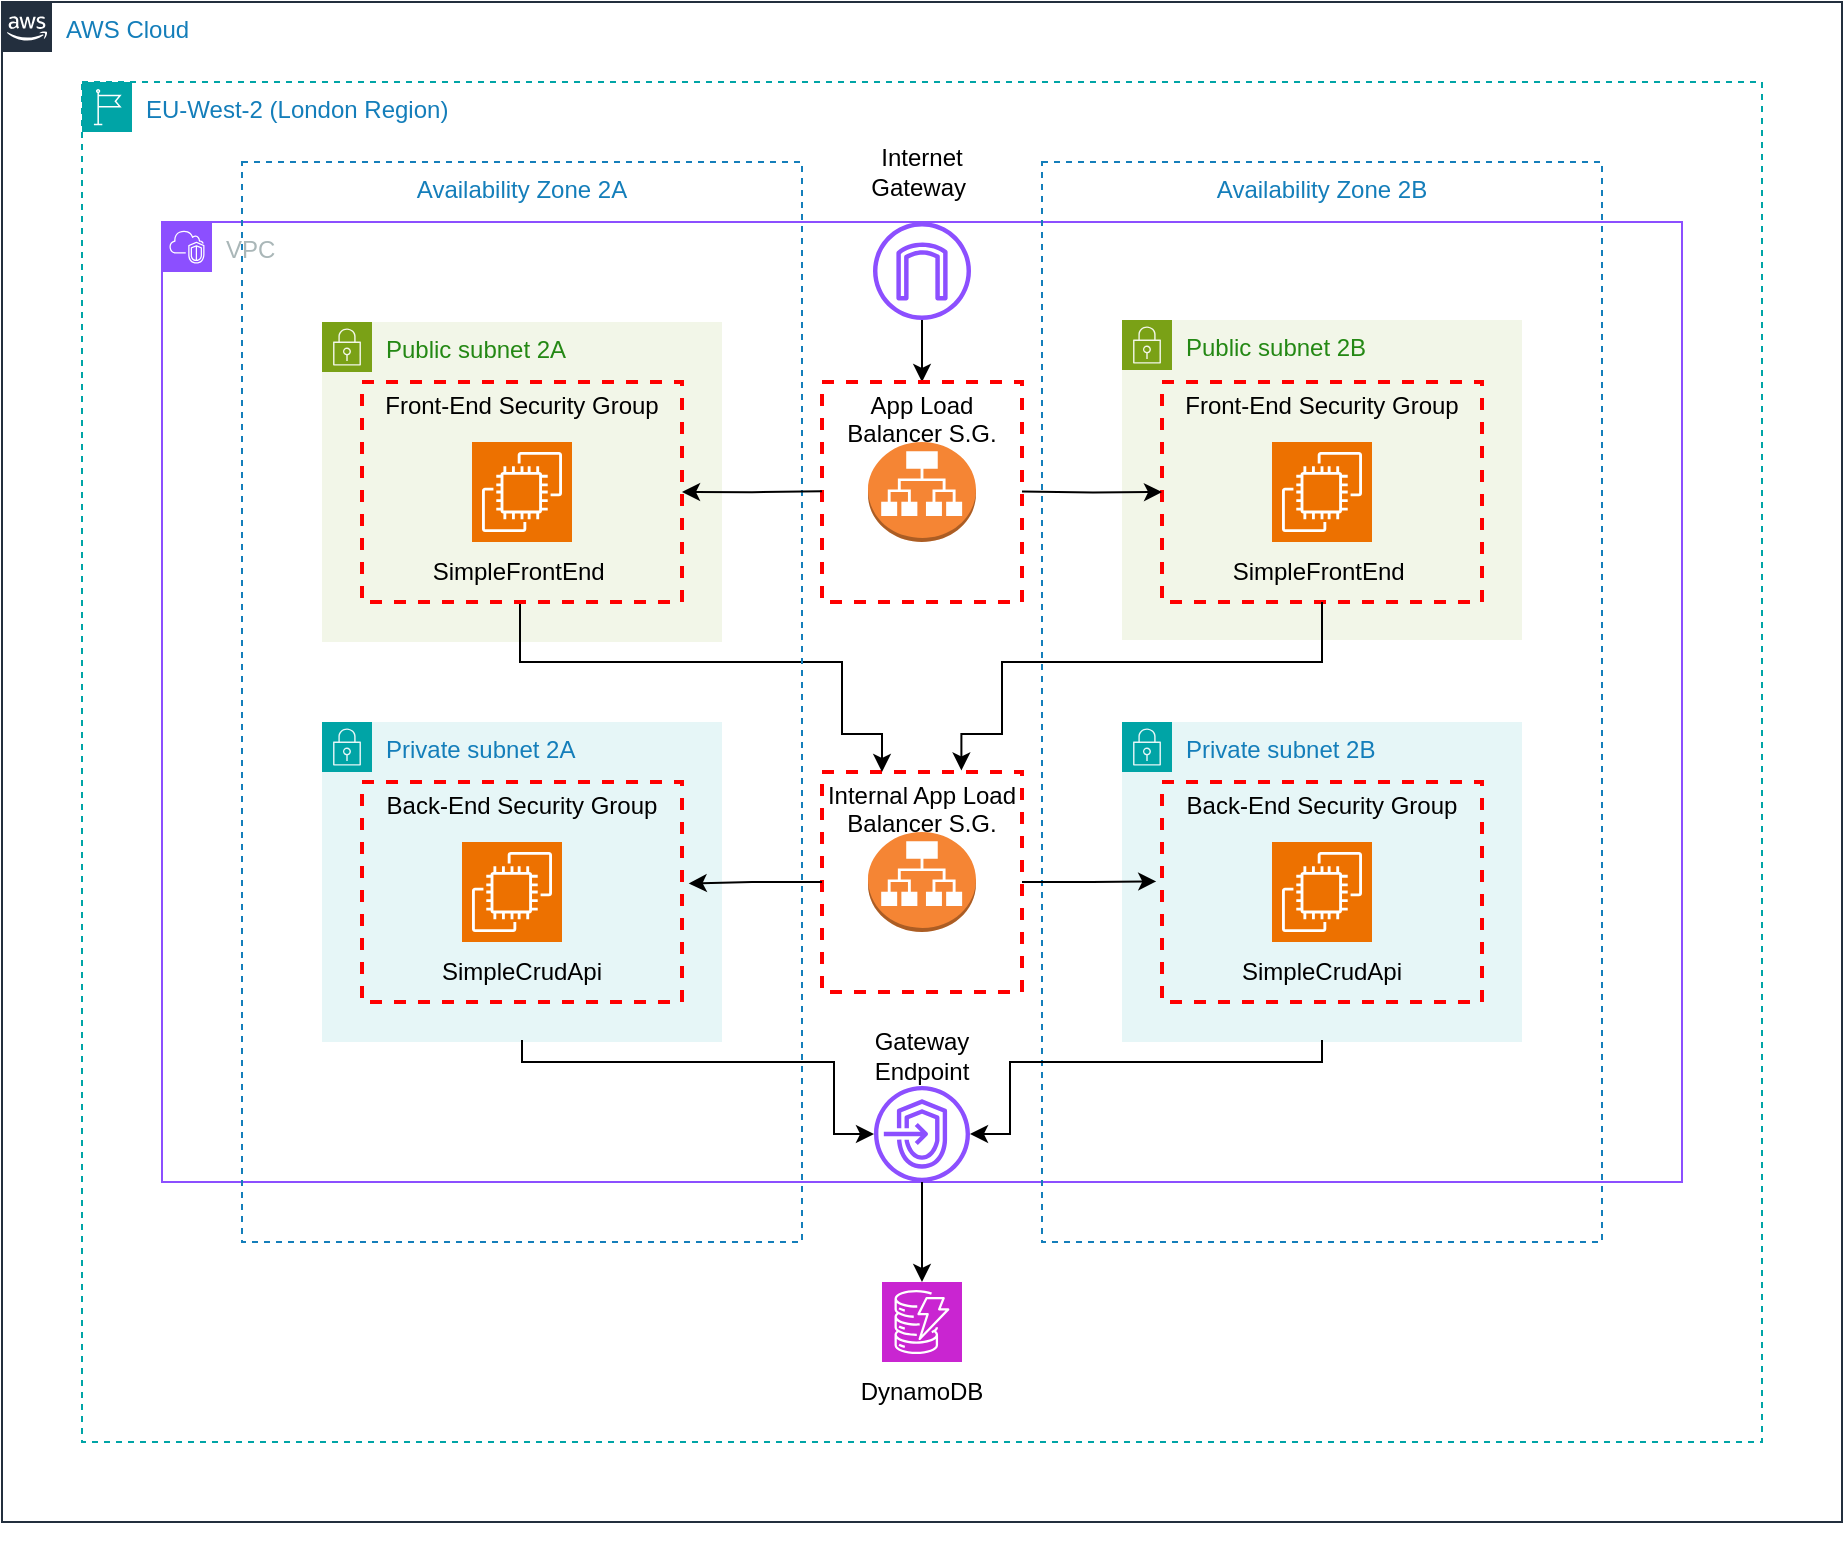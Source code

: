 <mxfile version="24.7.4">
  <diagram id="Ht1M8jgEwFfnCIfOTk4-" name="Page-1">
    <mxGraphModel dx="1588" dy="824" grid="1" gridSize="10" guides="1" tooltips="1" connect="0" arrows="1" fold="1" page="1" pageScale="1" pageWidth="1169" pageHeight="827" math="0" shadow="0">
      <root>
        <mxCell id="0" />
        <mxCell id="1" parent="0" />
        <mxCell id="bFJEvApRfuLX7Vfg4A0i-10" value="Public subnet 2A" style="points=[[0,0],[0.25,0],[0.5,0],[0.75,0],[1,0],[1,0.25],[1,0.5],[1,0.75],[1,1],[0.75,1],[0.5,1],[0.25,1],[0,1],[0,0.75],[0,0.5],[0,0.25]];outlineConnect=0;gradientColor=none;html=1;whiteSpace=wrap;fontSize=12;fontStyle=0;container=1;pointerEvents=0;collapsible=0;recursiveResize=0;shape=mxgraph.aws4.group;grIcon=mxgraph.aws4.group_security_group;grStroke=0;strokeColor=#7AA116;fillColor=#F2F6E8;verticalAlign=top;align=left;spacingLeft=30;fontColor=#248814;dashed=0;" parent="1" vertex="1">
          <mxGeometry x="280" y="201" width="200" height="160" as="geometry" />
        </mxCell>
        <mxCell id="UEzPUAAOIrF-is8g5C7q-74" value="&lt;font color=&quot;#147eba&quot;&gt;AWS Cloud&lt;/font&gt;" style="points=[[0,0],[0.25,0],[0.5,0],[0.75,0],[1,0],[1,0.25],[1,0.5],[1,0.75],[1,1],[0.75,1],[0.5,1],[0.25,1],[0,1],[0,0.75],[0,0.5],[0,0.25]];outlineConnect=0;gradientColor=none;html=1;whiteSpace=wrap;fontSize=12;fontStyle=0;shape=mxgraph.aws4.group;grIcon=mxgraph.aws4.group_aws_cloud_alt;strokeColor=#232F3E;fillColor=none;verticalAlign=top;align=left;spacingLeft=30;fontColor=#232F3E;dashed=0;labelBackgroundColor=#ffffff;container=1;pointerEvents=0;collapsible=0;recursiveResize=0;" parent="1" vertex="1">
          <mxGeometry x="120" y="41" width="920" height="760" as="geometry" />
        </mxCell>
        <mxCell id="bFJEvApRfuLX7Vfg4A0i-1" value="EU-West-2 (London Region)" style="points=[[0,0],[0.25,0],[0.5,0],[0.75,0],[1,0],[1,0.25],[1,0.5],[1,0.75],[1,1],[0.75,1],[0.5,1],[0.25,1],[0,1],[0,0.75],[0,0.5],[0,0.25]];outlineConnect=0;gradientColor=none;html=1;whiteSpace=wrap;fontSize=12;fontStyle=0;container=1;pointerEvents=0;collapsible=0;recursiveResize=0;shape=mxgraph.aws4.group;grIcon=mxgraph.aws4.group_region;strokeColor=#00A4A6;fillColor=none;verticalAlign=top;align=left;spacingLeft=30;fontColor=#147EBA;dashed=1;" parent="1" vertex="1">
          <mxGeometry x="160" y="81" width="840" height="680" as="geometry" />
        </mxCell>
        <mxCell id="bFJEvApRfuLX7Vfg4A0i-7" value="VPC" style="points=[[0,0],[0.25,0],[0.5,0],[0.75,0],[1,0],[1,0.25],[1,0.5],[1,0.75],[1,1],[0.75,1],[0.5,1],[0.25,1],[0,1],[0,0.75],[0,0.5],[0,0.25]];outlineConnect=0;gradientColor=none;html=1;whiteSpace=wrap;fontSize=12;fontStyle=0;container=1;pointerEvents=0;collapsible=0;recursiveResize=0;shape=mxgraph.aws4.group;grIcon=mxgraph.aws4.group_vpc2;strokeColor=#8C4FFF;fillColor=none;verticalAlign=top;align=left;spacingLeft=30;fontColor=#AAB7B8;dashed=0;" parent="bFJEvApRfuLX7Vfg4A0i-1" vertex="1">
          <mxGeometry x="40" y="70" width="760" height="480" as="geometry" />
        </mxCell>
        <mxCell id="bFJEvApRfuLX7Vfg4A0i-14" value="Availability Zone 2B" style="fillColor=none;strokeColor=#147EBA;dashed=1;verticalAlign=top;fontStyle=0;fontColor=#147EBA;whiteSpace=wrap;html=1;" parent="bFJEvApRfuLX7Vfg4A0i-7" vertex="1">
          <mxGeometry x="440" y="-30" width="280" height="540" as="geometry" />
        </mxCell>
        <mxCell id="bFJEvApRfuLX7Vfg4A0i-15" value="Public subnet 2B" style="points=[[0,0],[0.25,0],[0.5,0],[0.75,0],[1,0],[1,0.25],[1,0.5],[1,0.75],[1,1],[0.75,1],[0.5,1],[0.25,1],[0,1],[0,0.75],[0,0.5],[0,0.25]];outlineConnect=0;gradientColor=none;html=1;whiteSpace=wrap;fontSize=12;fontStyle=0;container=1;pointerEvents=0;collapsible=0;recursiveResize=0;shape=mxgraph.aws4.group;grIcon=mxgraph.aws4.group_security_group;grStroke=0;strokeColor=#7AA116;fillColor=#F2F6E8;verticalAlign=top;align=left;spacingLeft=30;fontColor=#248814;dashed=0;" parent="bFJEvApRfuLX7Vfg4A0i-7" vertex="1">
          <mxGeometry x="480" y="49" width="200" height="160" as="geometry" />
        </mxCell>
        <mxCell id="bFJEvApRfuLX7Vfg4A0i-39" value="Front-End Security Group" style="fontStyle=0;verticalAlign=top;align=center;spacingTop=-2;fillColor=none;rounded=0;whiteSpace=wrap;html=1;strokeColor=#FF0000;strokeWidth=2;dashed=1;container=1;collapsible=0;expand=0;recursiveResize=0;" parent="bFJEvApRfuLX7Vfg4A0i-15" vertex="1">
          <mxGeometry x="20" y="31" width="160" height="110" as="geometry" />
        </mxCell>
        <mxCell id="bFJEvApRfuLX7Vfg4A0i-50" value="" style="sketch=0;points=[[0,0,0],[0.25,0,0],[0.5,0,0],[0.75,0,0],[1,0,0],[0,1,0],[0.25,1,0],[0.5,1,0],[0.75,1,0],[1,1,0],[0,0.25,0],[0,0.5,0],[0,0.75,0],[1,0.25,0],[1,0.5,0],[1,0.75,0]];outlineConnect=0;fontColor=#232F3E;fillColor=#ED7100;strokeColor=#ffffff;dashed=0;verticalLabelPosition=bottom;verticalAlign=top;align=center;html=1;fontSize=12;fontStyle=0;aspect=fixed;shape=mxgraph.aws4.resourceIcon;resIcon=mxgraph.aws4.ec2;" parent="bFJEvApRfuLX7Vfg4A0i-39" vertex="1">
          <mxGeometry x="55" y="30" width="50" height="50" as="geometry" />
        </mxCell>
        <mxCell id="86LP6nbnS14rUYe7RWbr-28" value="&lt;div&gt;&lt;span style=&quot;background-color: initial;&quot;&gt;SimpleFrontEnd&amp;nbsp;&lt;/span&gt;&lt;br&gt;&lt;/div&gt;" style="text;html=1;align=center;verticalAlign=middle;whiteSpace=wrap;rounded=0;" parent="bFJEvApRfuLX7Vfg4A0i-39" vertex="1">
          <mxGeometry x="50" y="80" width="60" height="30" as="geometry" />
        </mxCell>
        <mxCell id="bFJEvApRfuLX7Vfg4A0i-16" value="Private subnet 2B" style="points=[[0,0],[0.25,0],[0.5,0],[0.75,0],[1,0],[1,0.25],[1,0.5],[1,0.75],[1,1],[0.75,1],[0.5,1],[0.25,1],[0,1],[0,0.75],[0,0.5],[0,0.25]];outlineConnect=0;gradientColor=none;html=1;whiteSpace=wrap;fontSize=12;fontStyle=0;container=1;pointerEvents=0;collapsible=0;recursiveResize=0;shape=mxgraph.aws4.group;grIcon=mxgraph.aws4.group_security_group;grStroke=0;strokeColor=#00A4A6;fillColor=#E6F6F7;verticalAlign=top;align=left;spacingLeft=30;fontColor=#147EBA;dashed=0;" parent="bFJEvApRfuLX7Vfg4A0i-7" vertex="1">
          <mxGeometry x="480" y="250" width="200" height="160" as="geometry" />
        </mxCell>
        <mxCell id="bFJEvApRfuLX7Vfg4A0i-40" value="Back-End Security Group" style="fontStyle=0;verticalAlign=top;align=center;spacingTop=-2;fillColor=none;rounded=0;whiteSpace=wrap;html=1;strokeColor=#FF0000;strokeWidth=2;dashed=1;container=1;collapsible=0;expand=0;recursiveResize=0;" parent="bFJEvApRfuLX7Vfg4A0i-16" vertex="1">
          <mxGeometry x="20" y="30" width="160" height="110" as="geometry" />
        </mxCell>
        <mxCell id="bFJEvApRfuLX7Vfg4A0i-51" value="" style="sketch=0;points=[[0,0,0],[0.25,0,0],[0.5,0,0],[0.75,0,0],[1,0,0],[0,1,0],[0.25,1,0],[0.5,1,0],[0.75,1,0],[1,1,0],[0,0.25,0],[0,0.5,0],[0,0.75,0],[1,0.25,0],[1,0.5,0],[1,0.75,0]];outlineConnect=0;fontColor=#232F3E;fillColor=#ED7100;strokeColor=#ffffff;dashed=0;verticalLabelPosition=bottom;verticalAlign=top;align=center;html=1;fontSize=12;fontStyle=0;aspect=fixed;shape=mxgraph.aws4.resourceIcon;resIcon=mxgraph.aws4.ec2;" parent="bFJEvApRfuLX7Vfg4A0i-40" vertex="1">
          <mxGeometry x="55" y="30" width="50" height="50" as="geometry" />
        </mxCell>
        <mxCell id="86LP6nbnS14rUYe7RWbr-30" value="&lt;div&gt;&lt;span style=&quot;background-color: initial;&quot;&gt;SimpleCrudApi&lt;/span&gt;&lt;br&gt;&lt;/div&gt;" style="text;html=1;align=center;verticalAlign=middle;whiteSpace=wrap;rounded=0;" parent="bFJEvApRfuLX7Vfg4A0i-40" vertex="1">
          <mxGeometry x="50" y="80" width="60" height="30" as="geometry" />
        </mxCell>
        <mxCell id="bFJEvApRfuLX7Vfg4A0i-18" value="" style="sketch=0;outlineConnect=0;fontColor=#232F3E;gradientColor=none;fillColor=#8C4FFF;strokeColor=none;dashed=0;verticalLabelPosition=bottom;verticalAlign=top;align=center;html=1;fontSize=12;fontStyle=0;aspect=fixed;pointerEvents=1;shape=mxgraph.aws4.endpoints;" parent="bFJEvApRfuLX7Vfg4A0i-7" vertex="1">
          <mxGeometry x="356" y="432" width="48" height="48" as="geometry" />
        </mxCell>
        <mxCell id="86LP6nbnS14rUYe7RWbr-1" value="" style="edgeStyle=orthogonalEdgeStyle;rounded=0;orthogonalLoop=1;jettySize=auto;html=1;entryX=0.5;entryY=0;entryDx=0;entryDy=0;" parent="bFJEvApRfuLX7Vfg4A0i-7" source="bFJEvApRfuLX7Vfg4A0i-22" target="bFJEvApRfuLX7Vfg4A0i-41" edge="1">
          <mxGeometry relative="1" as="geometry">
            <Array as="points" />
          </mxGeometry>
        </mxCell>
        <mxCell id="bFJEvApRfuLX7Vfg4A0i-22" value="" style="sketch=0;outlineConnect=0;fontColor=#232F3E;gradientColor=none;fillColor=#8C4FFF;strokeColor=none;dashed=0;verticalLabelPosition=bottom;verticalAlign=top;align=center;html=1;fontSize=12;fontStyle=0;aspect=fixed;pointerEvents=1;shape=mxgraph.aws4.internet_gateway;" parent="bFJEvApRfuLX7Vfg4A0i-7" vertex="1">
          <mxGeometry x="355.5" width="49" height="49" as="geometry" />
        </mxCell>
        <mxCell id="bFJEvApRfuLX7Vfg4A0i-41" value="App Load Balancer S.G." style="fontStyle=0;verticalAlign=top;align=center;spacingTop=-2;fillColor=none;rounded=0;whiteSpace=wrap;html=1;strokeColor=#FF0000;strokeWidth=2;dashed=1;container=1;collapsible=0;expand=0;recursiveResize=0;" parent="bFJEvApRfuLX7Vfg4A0i-7" vertex="1">
          <mxGeometry x="330" y="80" width="100" height="110" as="geometry" />
        </mxCell>
        <mxCell id="bFJEvApRfuLX7Vfg4A0i-42" value="" style="outlineConnect=0;dashed=0;verticalLabelPosition=bottom;verticalAlign=top;align=center;html=1;shape=mxgraph.aws3.application_load_balancer;fillColor=#F58534;gradientColor=none;" parent="bFJEvApRfuLX7Vfg4A0i-41" vertex="1">
          <mxGeometry x="23" y="30" width="54" height="50" as="geometry" />
        </mxCell>
        <mxCell id="86LP6nbnS14rUYe7RWbr-4" value="" style="edgeStyle=orthogonalEdgeStyle;rounded=0;orthogonalLoop=1;jettySize=auto;html=1;entryX=-0.018;entryY=0.452;entryDx=0;entryDy=0;entryPerimeter=0;" parent="bFJEvApRfuLX7Vfg4A0i-7" source="bFJEvApRfuLX7Vfg4A0i-44" target="bFJEvApRfuLX7Vfg4A0i-40" edge="1">
          <mxGeometry relative="1" as="geometry" />
        </mxCell>
        <mxCell id="bFJEvApRfuLX7Vfg4A0i-44" value="Internal App Load Balancer S.G." style="fontStyle=0;verticalAlign=top;align=center;spacingTop=-2;fillColor=none;rounded=0;whiteSpace=wrap;html=1;strokeColor=#FF0000;strokeWidth=2;dashed=1;container=1;collapsible=0;expand=0;recursiveResize=0;" parent="bFJEvApRfuLX7Vfg4A0i-7" vertex="1">
          <mxGeometry x="330" y="275" width="100" height="110" as="geometry" />
        </mxCell>
        <mxCell id="bFJEvApRfuLX7Vfg4A0i-45" value="" style="outlineConnect=0;dashed=0;verticalLabelPosition=bottom;verticalAlign=top;align=center;html=1;shape=mxgraph.aws3.application_load_balancer;fillColor=#F58534;gradientColor=none;" parent="bFJEvApRfuLX7Vfg4A0i-44" vertex="1">
          <mxGeometry x="23" y="30" width="54" height="50" as="geometry" />
        </mxCell>
        <mxCell id="86LP6nbnS14rUYe7RWbr-9" value="" style="edgeStyle=orthogonalEdgeStyle;rounded=0;orthogonalLoop=1;jettySize=auto;html=1;entryX=0;entryY=0.5;entryDx=0;entryDy=0;" parent="bFJEvApRfuLX7Vfg4A0i-7" target="bFJEvApRfuLX7Vfg4A0i-39" edge="1">
          <mxGeometry relative="1" as="geometry">
            <mxPoint x="430" y="134.8" as="sourcePoint" />
            <mxPoint x="480" y="134.8" as="targetPoint" />
          </mxGeometry>
        </mxCell>
        <mxCell id="86LP6nbnS14rUYe7RWbr-18" value="" style="edgeStyle=orthogonalEdgeStyle;rounded=0;orthogonalLoop=1;jettySize=auto;html=1;" parent="bFJEvApRfuLX7Vfg4A0i-7" target="bFJEvApRfuLX7Vfg4A0i-18" edge="1">
          <mxGeometry relative="1" as="geometry">
            <Array as="points">
              <mxPoint x="580" y="420" />
              <mxPoint x="424" y="420" />
              <mxPoint x="424" y="456" />
            </Array>
            <mxPoint x="580" y="409" as="sourcePoint" />
          </mxGeometry>
        </mxCell>
        <mxCell id="86LP6nbnS14rUYe7RWbr-21" value="" style="edgeStyle=orthogonalEdgeStyle;rounded=0;orthogonalLoop=1;jettySize=auto;html=1;exitX=0.5;exitY=1;exitDx=0;exitDy=0;entryX=0.697;entryY=-0.007;entryDx=0;entryDy=0;entryPerimeter=0;" parent="bFJEvApRfuLX7Vfg4A0i-7" target="bFJEvApRfuLX7Vfg4A0i-44" edge="1">
          <mxGeometry relative="1" as="geometry">
            <mxPoint x="580" y="190" as="sourcePoint" />
            <mxPoint x="400" y="270" as="targetPoint" />
            <Array as="points">
              <mxPoint x="580" y="220" />
              <mxPoint x="420" y="220" />
              <mxPoint x="420" y="256" />
              <mxPoint x="400" y="256" />
            </Array>
          </mxGeometry>
        </mxCell>
        <mxCell id="86LP6nbnS14rUYe7RWbr-24" value="Gateway Endpoint" style="text;html=1;align=center;verticalAlign=middle;whiteSpace=wrap;rounded=0;" parent="bFJEvApRfuLX7Vfg4A0i-7" vertex="1">
          <mxGeometry x="350" y="402" width="60" height="30" as="geometry" />
        </mxCell>
        <mxCell id="86LP6nbnS14rUYe7RWbr-23" value="" style="edgeStyle=orthogonalEdgeStyle;rounded=0;orthogonalLoop=1;jettySize=auto;html=1;exitX=0.5;exitY=1;exitDx=0;exitDy=0;" parent="bFJEvApRfuLX7Vfg4A0i-7" target="bFJEvApRfuLX7Vfg4A0i-44" edge="1">
          <mxGeometry relative="1" as="geometry">
            <mxPoint x="179" y="190" as="sourcePoint" />
            <mxPoint x="356" y="276" as="targetPoint" />
            <Array as="points">
              <mxPoint x="179" y="220" />
              <mxPoint x="340" y="220" />
              <mxPoint x="340" y="256" />
              <mxPoint x="360" y="256" />
            </Array>
          </mxGeometry>
        </mxCell>
        <mxCell id="bFJEvApRfuLX7Vfg4A0i-17" value="" style="sketch=0;points=[[0,0,0],[0.25,0,0],[0.5,0,0],[0.75,0,0],[1,0,0],[0,1,0],[0.25,1,0],[0.5,1,0],[0.75,1,0],[1,1,0],[0,0.25,0],[0,0.5,0],[0,0.75,0],[1,0.25,0],[1,0.5,0],[1,0.75,0]];outlineConnect=0;fontColor=#232F3E;fillColor=#C925D1;strokeColor=#ffffff;dashed=0;verticalLabelPosition=bottom;verticalAlign=top;align=center;html=1;fontSize=12;fontStyle=0;aspect=fixed;shape=mxgraph.aws4.resourceIcon;resIcon=mxgraph.aws4.dynamodb;" parent="bFJEvApRfuLX7Vfg4A0i-1" vertex="1">
          <mxGeometry x="400" y="600" width="40" height="40" as="geometry" />
        </mxCell>
        <mxCell id="86LP6nbnS14rUYe7RWbr-3" value="" style="edgeStyle=orthogonalEdgeStyle;rounded=0;orthogonalLoop=1;jettySize=auto;html=1;" parent="bFJEvApRfuLX7Vfg4A0i-1" source="bFJEvApRfuLX7Vfg4A0i-18" target="bFJEvApRfuLX7Vfg4A0i-17" edge="1">
          <mxGeometry relative="1" as="geometry" />
        </mxCell>
        <mxCell id="86LP6nbnS14rUYe7RWbr-25" value="&lt;div&gt;Internet&lt;/div&gt;Gateway&amp;nbsp;" style="text;html=1;align=center;verticalAlign=middle;whiteSpace=wrap;rounded=0;" parent="bFJEvApRfuLX7Vfg4A0i-1" vertex="1">
          <mxGeometry x="390" y="30" width="60" height="30" as="geometry" />
        </mxCell>
        <mxCell id="86LP6nbnS14rUYe7RWbr-26" value="DynamoDB&lt;div&gt;&lt;/div&gt;" style="text;html=1;align=center;verticalAlign=middle;whiteSpace=wrap;rounded=0;" parent="bFJEvApRfuLX7Vfg4A0i-1" vertex="1">
          <mxGeometry x="390" y="640" width="60" height="30" as="geometry" />
        </mxCell>
        <mxCell id="bFJEvApRfuLX7Vfg4A0i-2" style="edgeStyle=orthogonalEdgeStyle;rounded=0;orthogonalLoop=1;jettySize=auto;html=1;exitX=0.5;exitY=1;exitDx=0;exitDy=0;" parent="1" source="UEzPUAAOIrF-is8g5C7q-74" target="UEzPUAAOIrF-is8g5C7q-74" edge="1">
          <mxGeometry relative="1" as="geometry" />
        </mxCell>
        <mxCell id="bFJEvApRfuLX7Vfg4A0i-8" value="Availability Zone 2A" style="fillColor=none;strokeColor=#147EBA;dashed=1;verticalAlign=top;fontStyle=0;fontColor=#147EBA;whiteSpace=wrap;html=1;" parent="1" vertex="1">
          <mxGeometry x="240" y="121" width="280" height="540" as="geometry" />
        </mxCell>
        <mxCell id="bFJEvApRfuLX7Vfg4A0i-12" value="Private subnet 2A" style="points=[[0,0],[0.25,0],[0.5,0],[0.75,0],[1,0],[1,0.25],[1,0.5],[1,0.75],[1,1],[0.75,1],[0.5,1],[0.25,1],[0,1],[0,0.75],[0,0.5],[0,0.25]];outlineConnect=0;gradientColor=none;html=1;whiteSpace=wrap;fontSize=12;fontStyle=0;container=1;pointerEvents=0;collapsible=0;recursiveResize=0;shape=mxgraph.aws4.group;grIcon=mxgraph.aws4.group_security_group;grStroke=0;strokeColor=#00A4A6;fillColor=#E6F6F7;verticalAlign=top;align=left;spacingLeft=30;fontColor=#147EBA;dashed=0;" parent="1" vertex="1">
          <mxGeometry x="280" y="401" width="200" height="160" as="geometry" />
        </mxCell>
        <mxCell id="bFJEvApRfuLX7Vfg4A0i-38" value="Back-End Security Group" style="fontStyle=0;verticalAlign=top;align=center;spacingTop=-2;fillColor=none;rounded=0;whiteSpace=wrap;html=1;strokeColor=#FF0000;strokeWidth=2;dashed=1;container=1;collapsible=0;expand=0;recursiveResize=0;" parent="bFJEvApRfuLX7Vfg4A0i-12" vertex="1">
          <mxGeometry x="20" y="30" width="160" height="110" as="geometry" />
        </mxCell>
        <mxCell id="bFJEvApRfuLX7Vfg4A0i-49" value="" style="sketch=0;points=[[0,0,0],[0.25,0,0],[0.5,0,0],[0.75,0,0],[1,0,0],[0,1,0],[0.25,1,0],[0.5,1,0],[0.75,1,0],[1,1,0],[0,0.25,0],[0,0.5,0],[0,0.75,0],[1,0.25,0],[1,0.5,0],[1,0.75,0]];outlineConnect=0;fontColor=#232F3E;fillColor=#ED7100;strokeColor=#ffffff;dashed=0;verticalLabelPosition=bottom;verticalAlign=top;align=center;html=1;fontSize=12;fontStyle=0;aspect=fixed;shape=mxgraph.aws4.resourceIcon;resIcon=mxgraph.aws4.ec2;" parent="bFJEvApRfuLX7Vfg4A0i-38" vertex="1">
          <mxGeometry x="50" y="30" width="50" height="50" as="geometry" />
        </mxCell>
        <mxCell id="86LP6nbnS14rUYe7RWbr-29" value="&lt;div&gt;&lt;span style=&quot;background-color: initial;&quot;&gt;SimpleCrudApi&lt;/span&gt;&lt;br&gt;&lt;/div&gt;" style="text;html=1;align=center;verticalAlign=middle;whiteSpace=wrap;rounded=0;" parent="bFJEvApRfuLX7Vfg4A0i-38" vertex="1">
          <mxGeometry x="50" y="80" width="60" height="30" as="geometry" />
        </mxCell>
        <mxCell id="bFJEvApRfuLX7Vfg4A0i-37" value="Front-End Security Group" style="fontStyle=0;verticalAlign=top;align=center;spacingTop=-2;fillColor=none;rounded=0;whiteSpace=wrap;html=1;strokeColor=#FF0000;strokeWidth=2;dashed=1;container=1;collapsible=0;expand=0;recursiveResize=0;" parent="1" vertex="1">
          <mxGeometry x="300" y="231" width="160" height="110" as="geometry" />
        </mxCell>
        <mxCell id="bFJEvApRfuLX7Vfg4A0i-47" value="" style="sketch=0;points=[[0,0,0],[0.25,0,0],[0.5,0,0],[0.75,0,0],[1,0,0],[0,1,0],[0.25,1,0],[0.5,1,0],[0.75,1,0],[1,1,0],[0,0.25,0],[0,0.5,0],[0,0.75,0],[1,0.25,0],[1,0.5,0],[1,0.75,0]];outlineConnect=0;fontColor=#232F3E;fillColor=#ED7100;strokeColor=#ffffff;dashed=0;verticalLabelPosition=bottom;verticalAlign=top;align=center;html=1;fontSize=12;fontStyle=0;aspect=fixed;shape=mxgraph.aws4.resourceIcon;resIcon=mxgraph.aws4.ec2;" parent="bFJEvApRfuLX7Vfg4A0i-37" vertex="1">
          <mxGeometry x="55" y="30" width="50" height="50" as="geometry" />
        </mxCell>
        <mxCell id="86LP6nbnS14rUYe7RWbr-27" value="&lt;div&gt;&lt;span style=&quot;background-color: initial;&quot;&gt;SimpleFrontEnd&amp;nbsp;&lt;/span&gt;&lt;br&gt;&lt;/div&gt;" style="text;html=1;align=center;verticalAlign=middle;whiteSpace=wrap;rounded=0;" parent="bFJEvApRfuLX7Vfg4A0i-37" vertex="1">
          <mxGeometry x="50" y="80" width="60" height="30" as="geometry" />
        </mxCell>
        <mxCell id="86LP6nbnS14rUYe7RWbr-5" value="" style="edgeStyle=orthogonalEdgeStyle;rounded=0;orthogonalLoop=1;jettySize=auto;html=1;entryX=1.021;entryY=0.461;entryDx=0;entryDy=0;entryPerimeter=0;" parent="1" source="bFJEvApRfuLX7Vfg4A0i-44" target="bFJEvApRfuLX7Vfg4A0i-38" edge="1">
          <mxGeometry relative="1" as="geometry" />
        </mxCell>
        <mxCell id="86LP6nbnS14rUYe7RWbr-10" value="" style="edgeStyle=orthogonalEdgeStyle;rounded=0;orthogonalLoop=1;jettySize=auto;html=1;entryX=1;entryY=0.5;entryDx=0;entryDy=0;" parent="1" target="bFJEvApRfuLX7Vfg4A0i-37" edge="1">
          <mxGeometry relative="1" as="geometry">
            <mxPoint x="530" y="285.58" as="sourcePoint" />
            <mxPoint x="480" y="285.58" as="targetPoint" />
          </mxGeometry>
        </mxCell>
        <mxCell id="86LP6nbnS14rUYe7RWbr-19" value="" style="edgeStyle=orthogonalEdgeStyle;rounded=0;orthogonalLoop=1;jettySize=auto;html=1;entryX=0.5;entryY=1;entryDx=0;entryDy=0;" parent="1" edge="1">
          <mxGeometry relative="1" as="geometry">
            <mxPoint x="380" y="560" as="sourcePoint" />
            <mxPoint x="556" y="607" as="targetPoint" />
            <Array as="points">
              <mxPoint x="380" y="571" />
              <mxPoint x="536" y="571" />
              <mxPoint x="536" y="607" />
            </Array>
          </mxGeometry>
        </mxCell>
      </root>
    </mxGraphModel>
  </diagram>
</mxfile>
